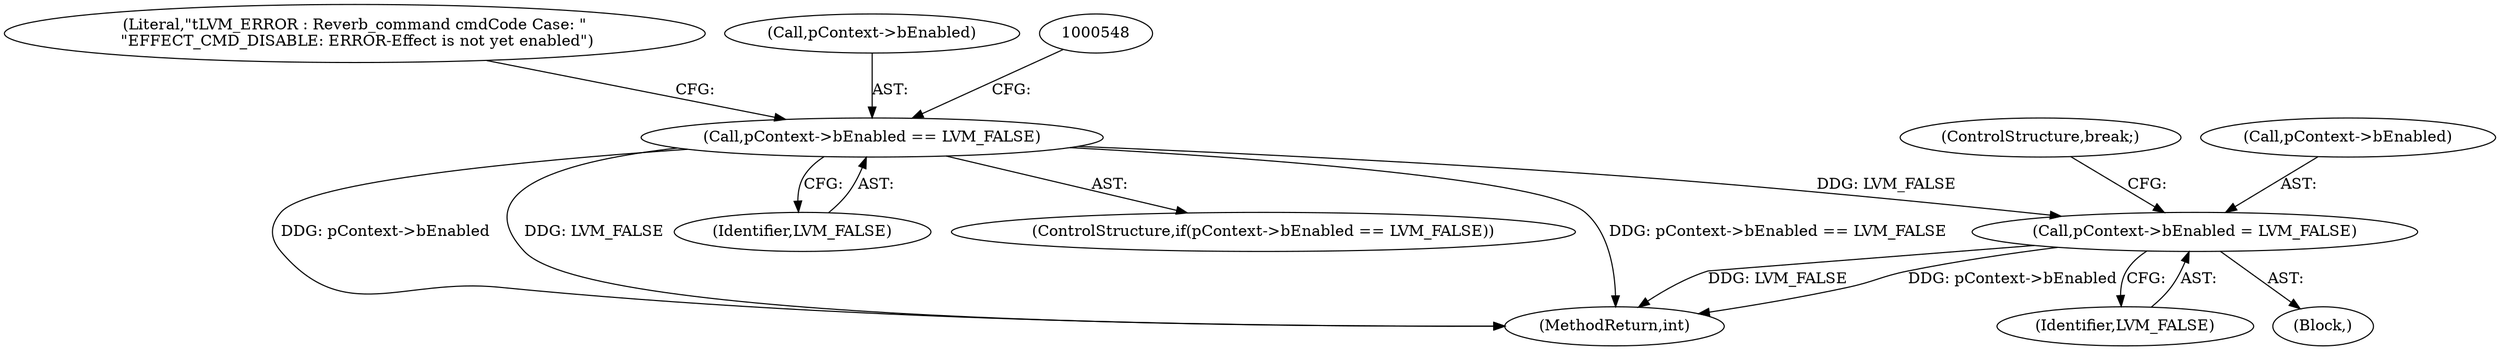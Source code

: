 digraph "0_Android_f490fc335772a9b14e78997486f4a572b0594c04_0@pointer" {
"1000551" [label="(Call,pContext->bEnabled = LVM_FALSE)"];
"1000534" [label="(Call,pContext->bEnabled == LVM_FALSE)"];
"1000556" [label="(ControlStructure,break;)"];
"1000685" [label="(MethodReturn,int)"];
"1000541" [label="(Literal,\"\tLVM_ERROR : Reverb_command cmdCode Case: \"\n \"EFFECT_CMD_DISABLE: ERROR-Effect is not yet enabled\")"];
"1000538" [label="(Identifier,LVM_FALSE)"];
"1000533" [label="(ControlStructure,if(pContext->bEnabled == LVM_FALSE))"];
"1000552" [label="(Call,pContext->bEnabled)"];
"1000535" [label="(Call,pContext->bEnabled)"];
"1000534" [label="(Call,pContext->bEnabled == LVM_FALSE)"];
"1000551" [label="(Call,pContext->bEnabled = LVM_FALSE)"];
"1000555" [label="(Identifier,LVM_FALSE)"];
"1000137" [label="(Block,)"];
"1000551" -> "1000137"  [label="AST: "];
"1000551" -> "1000555"  [label="CFG: "];
"1000552" -> "1000551"  [label="AST: "];
"1000555" -> "1000551"  [label="AST: "];
"1000556" -> "1000551"  [label="CFG: "];
"1000551" -> "1000685"  [label="DDG: LVM_FALSE"];
"1000551" -> "1000685"  [label="DDG: pContext->bEnabled"];
"1000534" -> "1000551"  [label="DDG: LVM_FALSE"];
"1000534" -> "1000533"  [label="AST: "];
"1000534" -> "1000538"  [label="CFG: "];
"1000535" -> "1000534"  [label="AST: "];
"1000538" -> "1000534"  [label="AST: "];
"1000541" -> "1000534"  [label="CFG: "];
"1000548" -> "1000534"  [label="CFG: "];
"1000534" -> "1000685"  [label="DDG: pContext->bEnabled == LVM_FALSE"];
"1000534" -> "1000685"  [label="DDG: pContext->bEnabled"];
"1000534" -> "1000685"  [label="DDG: LVM_FALSE"];
}
